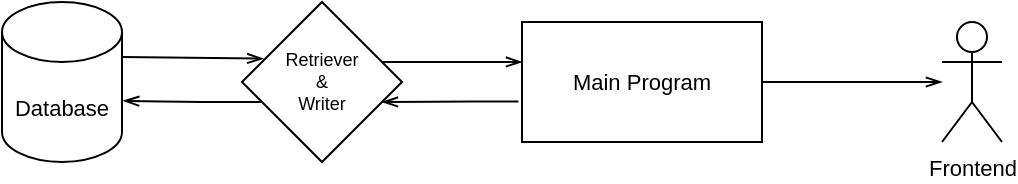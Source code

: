 <mxfile>
    <diagram id="5rkbGELl4hr7INWWbj7M" name="Page-1">
        <mxGraphModel dx="835" dy="464" grid="1" gridSize="10" guides="1" tooltips="1" connect="1" arrows="1" fold="1" page="1" pageScale="1" pageWidth="850" pageHeight="1100" math="0" shadow="0">
            <root>
                <mxCell id="0"/>
                <mxCell id="1" parent="0"/>
                <mxCell id="8" style="edgeStyle=none;html=1;exitX=1;exitY=0;exitDx=0;exitDy=27.5;exitPerimeter=0;entryX=0.133;entryY=0.354;entryDx=0;entryDy=0;entryPerimeter=0;fontSize=11;endArrow=openThin;endFill=0;" edge="1" parent="1" source="3" target="5">
                    <mxGeometry relative="1" as="geometry"/>
                </mxCell>
                <mxCell id="11" style="edgeStyle=orthogonalEdgeStyle;html=1;entryX=1.01;entryY=0.618;entryDx=0;entryDy=0;entryPerimeter=0;fontSize=11;endArrow=openThin;endFill=0;exitX=0.125;exitY=0.625;exitDx=0;exitDy=0;exitPerimeter=0;" edge="1" parent="1" source="5" target="3">
                    <mxGeometry relative="1" as="geometry">
                        <mxPoint x="210" y="160" as="sourcePoint"/>
                    </mxGeometry>
                </mxCell>
                <mxCell id="3" value="Database" style="shape=cylinder3;whiteSpace=wrap;html=1;boundedLbl=1;backgroundOutline=1;size=15;fontSize=11;" vertex="1" parent="1">
                    <mxGeometry x="100" y="70" width="60" height="80" as="geometry"/>
                </mxCell>
                <mxCell id="5" value="Retriever&lt;br style=&quot;font-size: 9px;&quot;&gt;&amp;amp;&lt;br style=&quot;font-size: 9px;&quot;&gt;Writer" style="rhombus;whiteSpace=wrap;html=1;fontSize=9;" vertex="1" parent="1">
                    <mxGeometry x="220" y="70" width="80" height="80" as="geometry"/>
                </mxCell>
                <mxCell id="17" style="edgeStyle=orthogonalEdgeStyle;html=1;exitX=1;exitY=0.5;exitDx=0;exitDy=0;fontSize=11;endArrow=openThin;endFill=0;" edge="1" parent="1" source="12" target="16">
                    <mxGeometry relative="1" as="geometry"/>
                </mxCell>
                <mxCell id="12" value="Main Program" style="rounded=0;whiteSpace=wrap;html=1;fontSize=11;" vertex="1" parent="1">
                    <mxGeometry x="360" y="80" width="120" height="60" as="geometry"/>
                </mxCell>
                <mxCell id="13" style="edgeStyle=none;html=1;exitX=1;exitY=0;exitDx=0;exitDy=27.5;exitPerimeter=0;entryX=0;entryY=0.333;entryDx=0;entryDy=0;entryPerimeter=0;fontSize=11;endArrow=openThin;endFill=0;" edge="1" parent="1" target="12">
                    <mxGeometry relative="1" as="geometry">
                        <mxPoint x="290" y="100" as="sourcePoint"/>
                        <mxPoint x="360.64" y="100.82" as="targetPoint"/>
                    </mxGeometry>
                </mxCell>
                <mxCell id="14" style="edgeStyle=orthogonalEdgeStyle;html=1;entryX=1.01;entryY=0.618;entryDx=0;entryDy=0;entryPerimeter=0;fontSize=11;endArrow=openThin;endFill=0;exitX=-0.015;exitY=0.663;exitDx=0;exitDy=0;exitPerimeter=0;" edge="1" parent="1" source="12">
                    <mxGeometry relative="1" as="geometry">
                        <mxPoint x="359.4" y="120.56" as="sourcePoint"/>
                        <mxPoint x="290" y="120.0" as="targetPoint"/>
                    </mxGeometry>
                </mxCell>
                <mxCell id="16" value="Frontend" style="shape=umlActor;verticalLabelPosition=bottom;verticalAlign=top;html=1;outlineConnect=0;fontSize=11;" vertex="1" parent="1">
                    <mxGeometry x="570" y="80" width="30" height="60" as="geometry"/>
                </mxCell>
            </root>
        </mxGraphModel>
    </diagram>
</mxfile>